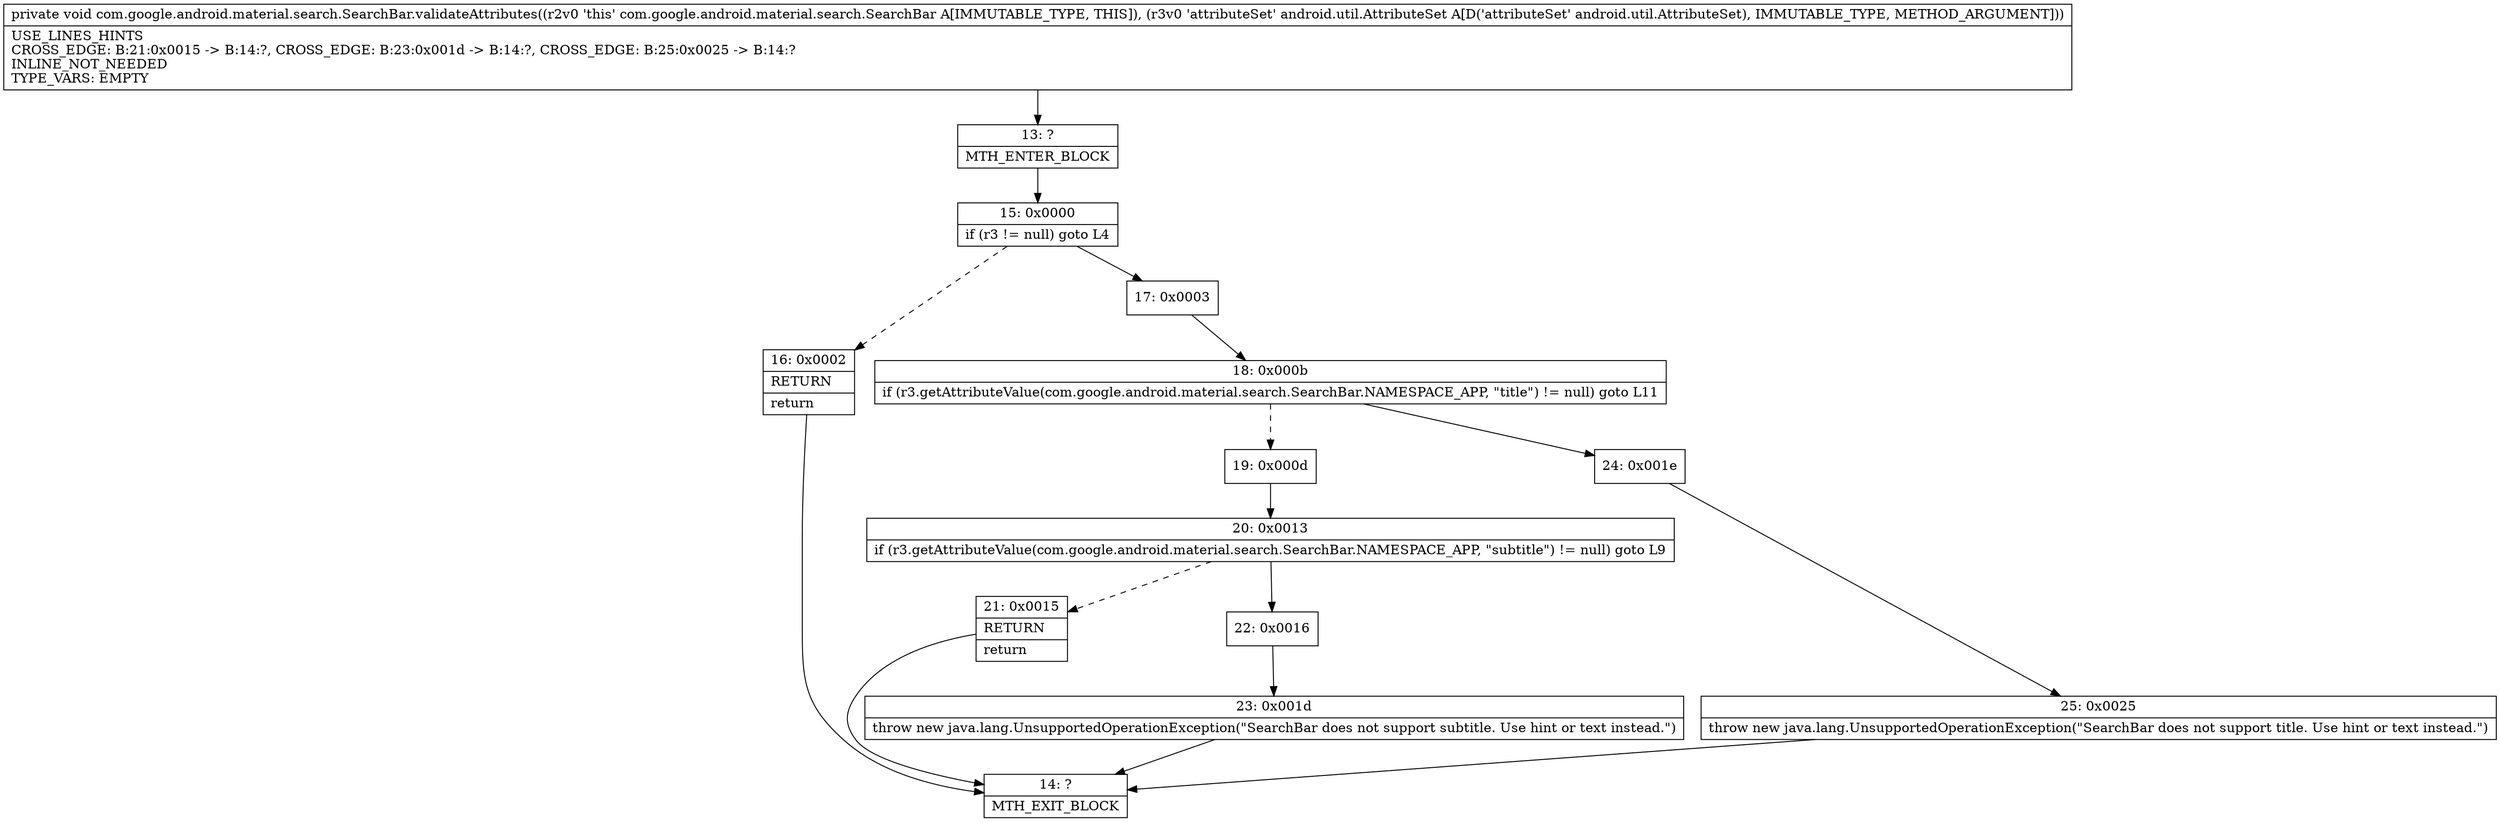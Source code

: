 digraph "CFG forcom.google.android.material.search.SearchBar.validateAttributes(Landroid\/util\/AttributeSet;)V" {
Node_13 [shape=record,label="{13\:\ ?|MTH_ENTER_BLOCK\l}"];
Node_15 [shape=record,label="{15\:\ 0x0000|if (r3 != null) goto L4\l}"];
Node_16 [shape=record,label="{16\:\ 0x0002|RETURN\l|return\l}"];
Node_14 [shape=record,label="{14\:\ ?|MTH_EXIT_BLOCK\l}"];
Node_17 [shape=record,label="{17\:\ 0x0003}"];
Node_18 [shape=record,label="{18\:\ 0x000b|if (r3.getAttributeValue(com.google.android.material.search.SearchBar.NAMESPACE_APP, \"title\") != null) goto L11\l}"];
Node_19 [shape=record,label="{19\:\ 0x000d}"];
Node_20 [shape=record,label="{20\:\ 0x0013|if (r3.getAttributeValue(com.google.android.material.search.SearchBar.NAMESPACE_APP, \"subtitle\") != null) goto L9\l}"];
Node_21 [shape=record,label="{21\:\ 0x0015|RETURN\l|return\l}"];
Node_22 [shape=record,label="{22\:\ 0x0016}"];
Node_23 [shape=record,label="{23\:\ 0x001d|throw new java.lang.UnsupportedOperationException(\"SearchBar does not support subtitle. Use hint or text instead.\")\l}"];
Node_24 [shape=record,label="{24\:\ 0x001e}"];
Node_25 [shape=record,label="{25\:\ 0x0025|throw new java.lang.UnsupportedOperationException(\"SearchBar does not support title. Use hint or text instead.\")\l}"];
MethodNode[shape=record,label="{private void com.google.android.material.search.SearchBar.validateAttributes((r2v0 'this' com.google.android.material.search.SearchBar A[IMMUTABLE_TYPE, THIS]), (r3v0 'attributeSet' android.util.AttributeSet A[D('attributeSet' android.util.AttributeSet), IMMUTABLE_TYPE, METHOD_ARGUMENT]))  | USE_LINES_HINTS\lCROSS_EDGE: B:21:0x0015 \-\> B:14:?, CROSS_EDGE: B:23:0x001d \-\> B:14:?, CROSS_EDGE: B:25:0x0025 \-\> B:14:?\lINLINE_NOT_NEEDED\lTYPE_VARS: EMPTY\l}"];
MethodNode -> Node_13;Node_13 -> Node_15;
Node_15 -> Node_16[style=dashed];
Node_15 -> Node_17;
Node_16 -> Node_14;
Node_17 -> Node_18;
Node_18 -> Node_19[style=dashed];
Node_18 -> Node_24;
Node_19 -> Node_20;
Node_20 -> Node_21[style=dashed];
Node_20 -> Node_22;
Node_21 -> Node_14;
Node_22 -> Node_23;
Node_23 -> Node_14;
Node_24 -> Node_25;
Node_25 -> Node_14;
}

